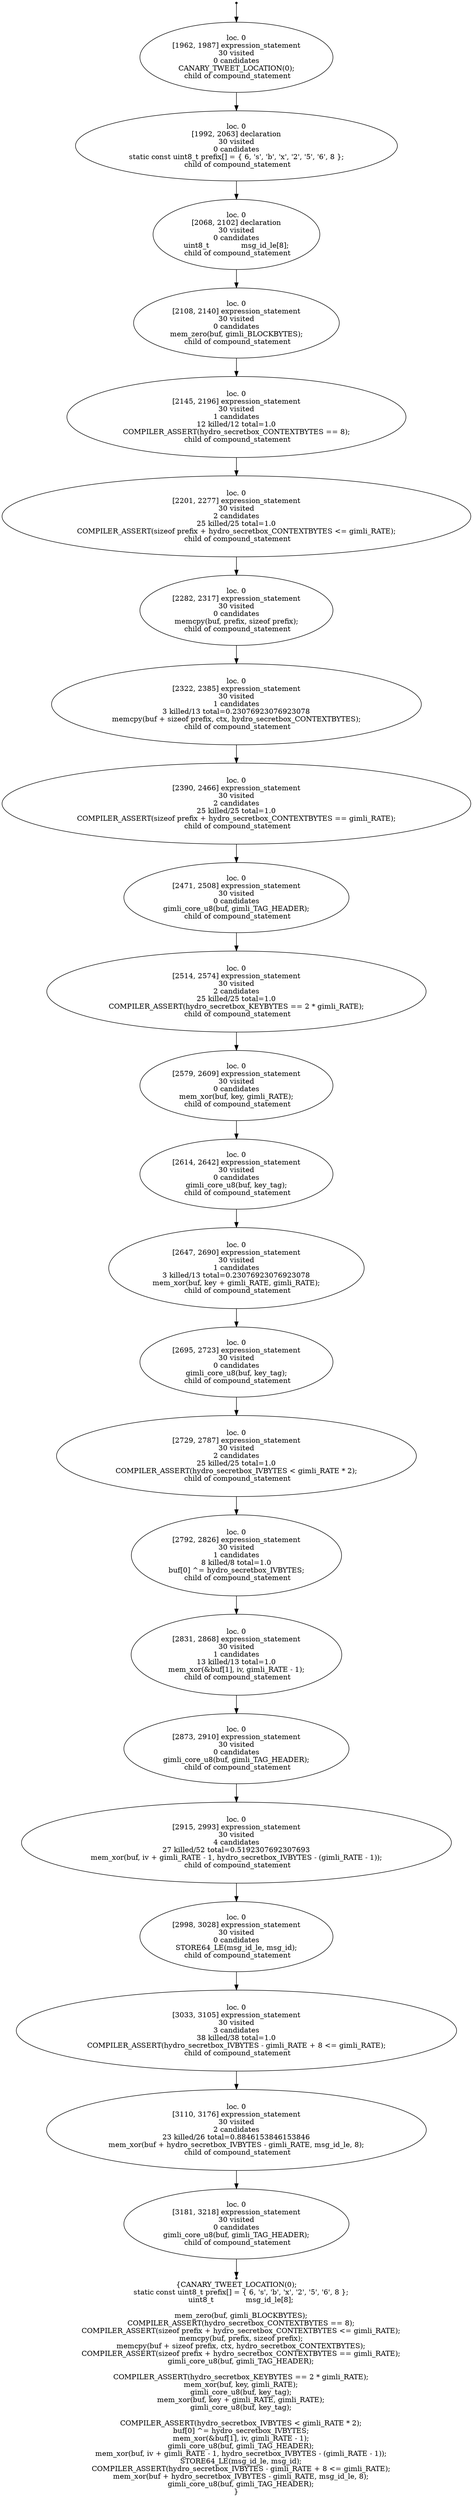 digraph hydro_secretbox_setup_localised_3 {
	initial [shape=point]
	initial -> "loc. 0
[1962, 1987] expression_statement
30 visited
0 candidates
 CANARY_TWEET_LOCATION(0); 
 child of compound_statement"
	final [shape=point]
	"loc. 0
[3181, 3218] expression_statement
30 visited
0 candidates
 gimli_core_u8(buf, gimli_TAG_HEADER); 
 child of compound_statement" -> final
	"loc. 0
[1962, 1987] expression_statement
30 visited
0 candidates
 CANARY_TWEET_LOCATION(0); 
 child of compound_statement"
	"loc. 0
[1962, 1987] expression_statement
30 visited
0 candidates
 CANARY_TWEET_LOCATION(0); 
 child of compound_statement" -> "loc. 0
[1992, 2063] declaration
30 visited
0 candidates
 static const uint8_t prefix[] = { 6, 's', 'b', 'x', '2', '5', '6', 8 }; 
 child of compound_statement"
	"loc. 0
[1992, 2063] declaration
30 visited
0 candidates
 static const uint8_t prefix[] = { 6, 's', 'b', 'x', '2', '5', '6', 8 }; 
 child of compound_statement"
	"loc. 0
[1992, 2063] declaration
30 visited
0 candidates
 static const uint8_t prefix[] = { 6, 's', 'b', 'x', '2', '5', '6', 8 }; 
 child of compound_statement" -> "loc. 0
[2068, 2102] declaration
30 visited
0 candidates
 uint8_t              msg_id_le[8]; 
 child of compound_statement"
	"loc. 0
[2068, 2102] declaration
30 visited
0 candidates
 uint8_t              msg_id_le[8]; 
 child of compound_statement"
	"loc. 0
[2068, 2102] declaration
30 visited
0 candidates
 uint8_t              msg_id_le[8]; 
 child of compound_statement" -> "loc. 0
[2108, 2140] expression_statement
30 visited
0 candidates
 mem_zero(buf, gimli_BLOCKBYTES); 
 child of compound_statement"
	"loc. 0
[2108, 2140] expression_statement
30 visited
0 candidates
 mem_zero(buf, gimli_BLOCKBYTES); 
 child of compound_statement"
	"loc. 0
[2108, 2140] expression_statement
30 visited
0 candidates
 mem_zero(buf, gimli_BLOCKBYTES); 
 child of compound_statement" -> "loc. 0
[2145, 2196] expression_statement
30 visited
1 candidates
12 killed/12 total=1.0
 COMPILER_ASSERT(hydro_secretbox_CONTEXTBYTES == 8); 
 child of compound_statement"
	"loc. 0
[2145, 2196] expression_statement
30 visited
1 candidates
12 killed/12 total=1.0
 COMPILER_ASSERT(hydro_secretbox_CONTEXTBYTES == 8); 
 child of compound_statement"
	"loc. 0
[2145, 2196] expression_statement
30 visited
1 candidates
12 killed/12 total=1.0
 COMPILER_ASSERT(hydro_secretbox_CONTEXTBYTES == 8); 
 child of compound_statement" -> "loc. 0
[2201, 2277] expression_statement
30 visited
2 candidates
25 killed/25 total=1.0
 COMPILER_ASSERT(sizeof prefix + hydro_secretbox_CONTEXTBYTES <= gimli_RATE); 
 child of compound_statement"
	"loc. 0
[2201, 2277] expression_statement
30 visited
2 candidates
25 killed/25 total=1.0
 COMPILER_ASSERT(sizeof prefix + hydro_secretbox_CONTEXTBYTES <= gimli_RATE); 
 child of compound_statement"
	"loc. 0
[2201, 2277] expression_statement
30 visited
2 candidates
25 killed/25 total=1.0
 COMPILER_ASSERT(sizeof prefix + hydro_secretbox_CONTEXTBYTES <= gimli_RATE); 
 child of compound_statement" -> "loc. 0
[2282, 2317] expression_statement
30 visited
0 candidates
 memcpy(buf, prefix, sizeof prefix); 
 child of compound_statement"
	"loc. 0
[2282, 2317] expression_statement
30 visited
0 candidates
 memcpy(buf, prefix, sizeof prefix); 
 child of compound_statement"
	"loc. 0
[2282, 2317] expression_statement
30 visited
0 candidates
 memcpy(buf, prefix, sizeof prefix); 
 child of compound_statement" -> "loc. 0
[2322, 2385] expression_statement
30 visited
1 candidates
3 killed/13 total=0.23076923076923078
 memcpy(buf + sizeof prefix, ctx, hydro_secretbox_CONTEXTBYTES); 
 child of compound_statement"
	"loc. 0
[2322, 2385] expression_statement
30 visited
1 candidates
3 killed/13 total=0.23076923076923078
 memcpy(buf + sizeof prefix, ctx, hydro_secretbox_CONTEXTBYTES); 
 child of compound_statement"
	"loc. 0
[2322, 2385] expression_statement
30 visited
1 candidates
3 killed/13 total=0.23076923076923078
 memcpy(buf + sizeof prefix, ctx, hydro_secretbox_CONTEXTBYTES); 
 child of compound_statement" -> "loc. 0
[2390, 2466] expression_statement
30 visited
2 candidates
25 killed/25 total=1.0
 COMPILER_ASSERT(sizeof prefix + hydro_secretbox_CONTEXTBYTES == gimli_RATE); 
 child of compound_statement"
	"loc. 0
[2390, 2466] expression_statement
30 visited
2 candidates
25 killed/25 total=1.0
 COMPILER_ASSERT(sizeof prefix + hydro_secretbox_CONTEXTBYTES == gimli_RATE); 
 child of compound_statement"
	"loc. 0
[2390, 2466] expression_statement
30 visited
2 candidates
25 killed/25 total=1.0
 COMPILER_ASSERT(sizeof prefix + hydro_secretbox_CONTEXTBYTES == gimli_RATE); 
 child of compound_statement" -> "loc. 0
[2471, 2508] expression_statement
30 visited
0 candidates
 gimli_core_u8(buf, gimli_TAG_HEADER); 
 child of compound_statement"
	"loc. 0
[2471, 2508] expression_statement
30 visited
0 candidates
 gimli_core_u8(buf, gimli_TAG_HEADER); 
 child of compound_statement"
	"loc. 0
[2471, 2508] expression_statement
30 visited
0 candidates
 gimli_core_u8(buf, gimli_TAG_HEADER); 
 child of compound_statement" -> "loc. 0
[2514, 2574] expression_statement
30 visited
2 candidates
25 killed/25 total=1.0
 COMPILER_ASSERT(hydro_secretbox_KEYBYTES == 2 * gimli_RATE); 
 child of compound_statement"
	"loc. 0
[2514, 2574] expression_statement
30 visited
2 candidates
25 killed/25 total=1.0
 COMPILER_ASSERT(hydro_secretbox_KEYBYTES == 2 * gimli_RATE); 
 child of compound_statement"
	"loc. 0
[2514, 2574] expression_statement
30 visited
2 candidates
25 killed/25 total=1.0
 COMPILER_ASSERT(hydro_secretbox_KEYBYTES == 2 * gimli_RATE); 
 child of compound_statement" -> "loc. 0
[2579, 2609] expression_statement
30 visited
0 candidates
 mem_xor(buf, key, gimli_RATE); 
 child of compound_statement"
	"loc. 0
[2579, 2609] expression_statement
30 visited
0 candidates
 mem_xor(buf, key, gimli_RATE); 
 child of compound_statement"
	"loc. 0
[2579, 2609] expression_statement
30 visited
0 candidates
 mem_xor(buf, key, gimli_RATE); 
 child of compound_statement" -> "loc. 0
[2614, 2642] expression_statement
30 visited
0 candidates
 gimli_core_u8(buf, key_tag); 
 child of compound_statement"
	"loc. 0
[2614, 2642] expression_statement
30 visited
0 candidates
 gimli_core_u8(buf, key_tag); 
 child of compound_statement"
	"loc. 0
[2614, 2642] expression_statement
30 visited
0 candidates
 gimli_core_u8(buf, key_tag); 
 child of compound_statement" -> "loc. 0
[2647, 2690] expression_statement
30 visited
1 candidates
3 killed/13 total=0.23076923076923078
 mem_xor(buf, key + gimli_RATE, gimli_RATE); 
 child of compound_statement"
	"loc. 0
[2647, 2690] expression_statement
30 visited
1 candidates
3 killed/13 total=0.23076923076923078
 mem_xor(buf, key + gimli_RATE, gimli_RATE); 
 child of compound_statement"
	"loc. 0
[2647, 2690] expression_statement
30 visited
1 candidates
3 killed/13 total=0.23076923076923078
 mem_xor(buf, key + gimli_RATE, gimli_RATE); 
 child of compound_statement" -> "loc. 0
[2695, 2723] expression_statement
30 visited
0 candidates
 gimli_core_u8(buf, key_tag); 
 child of compound_statement"
	"loc. 0
[2695, 2723] expression_statement
30 visited
0 candidates
 gimli_core_u8(buf, key_tag); 
 child of compound_statement"
	"loc. 0
[2695, 2723] expression_statement
30 visited
0 candidates
 gimli_core_u8(buf, key_tag); 
 child of compound_statement" -> "loc. 0
[2729, 2787] expression_statement
30 visited
2 candidates
25 killed/25 total=1.0
 COMPILER_ASSERT(hydro_secretbox_IVBYTES < gimli_RATE * 2); 
 child of compound_statement"
	"loc. 0
[2729, 2787] expression_statement
30 visited
2 candidates
25 killed/25 total=1.0
 COMPILER_ASSERT(hydro_secretbox_IVBYTES < gimli_RATE * 2); 
 child of compound_statement"
	"loc. 0
[2729, 2787] expression_statement
30 visited
2 candidates
25 killed/25 total=1.0
 COMPILER_ASSERT(hydro_secretbox_IVBYTES < gimli_RATE * 2); 
 child of compound_statement" -> "loc. 0
[2792, 2826] expression_statement
30 visited
1 candidates
8 killed/8 total=1.0
 buf[0] ^= hydro_secretbox_IVBYTES; 
 child of compound_statement"
	"loc. 0
[2792, 2826] expression_statement
30 visited
1 candidates
8 killed/8 total=1.0
 buf[0] ^= hydro_secretbox_IVBYTES; 
 child of compound_statement"
	"loc. 0
[2792, 2826] expression_statement
30 visited
1 candidates
8 killed/8 total=1.0
 buf[0] ^= hydro_secretbox_IVBYTES; 
 child of compound_statement" -> "loc. 0
[2831, 2868] expression_statement
30 visited
1 candidates
13 killed/13 total=1.0
 mem_xor(&buf[1], iv, gimli_RATE - 1); 
 child of compound_statement"
	"loc. 0
[2831, 2868] expression_statement
30 visited
1 candidates
13 killed/13 total=1.0
 mem_xor(&buf[1], iv, gimli_RATE - 1); 
 child of compound_statement"
	"loc. 0
[2831, 2868] expression_statement
30 visited
1 candidates
13 killed/13 total=1.0
 mem_xor(&buf[1], iv, gimli_RATE - 1); 
 child of compound_statement" -> "loc. 0
[2873, 2910] expression_statement
30 visited
0 candidates
 gimli_core_u8(buf, gimli_TAG_HEADER); 
 child of compound_statement"
	"loc. 0
[2873, 2910] expression_statement
30 visited
0 candidates
 gimli_core_u8(buf, gimli_TAG_HEADER); 
 child of compound_statement"
	"loc. 0
[2873, 2910] expression_statement
30 visited
0 candidates
 gimli_core_u8(buf, gimli_TAG_HEADER); 
 child of compound_statement" -> "loc. 0
[2915, 2993] expression_statement
30 visited
4 candidates
27 killed/52 total=0.5192307692307693
 mem_xor(buf, iv + gimli_RATE - 1, hydro_secretbox_IVBYTES - (gimli_RATE - 1)); 
 child of compound_statement"
	"loc. 0
[2915, 2993] expression_statement
30 visited
4 candidates
27 killed/52 total=0.5192307692307693
 mem_xor(buf, iv + gimli_RATE - 1, hydro_secretbox_IVBYTES - (gimli_RATE - 1)); 
 child of compound_statement"
	"loc. 0
[2915, 2993] expression_statement
30 visited
4 candidates
27 killed/52 total=0.5192307692307693
 mem_xor(buf, iv + gimli_RATE - 1, hydro_secretbox_IVBYTES - (gimli_RATE - 1)); 
 child of compound_statement" -> "loc. 0
[2998, 3028] expression_statement
30 visited
0 candidates
 STORE64_LE(msg_id_le, msg_id); 
 child of compound_statement"
	"loc. 0
[2998, 3028] expression_statement
30 visited
0 candidates
 STORE64_LE(msg_id_le, msg_id); 
 child of compound_statement"
	"loc. 0
[2998, 3028] expression_statement
30 visited
0 candidates
 STORE64_LE(msg_id_le, msg_id); 
 child of compound_statement" -> "loc. 0
[3033, 3105] expression_statement
30 visited
3 candidates
38 killed/38 total=1.0
 COMPILER_ASSERT(hydro_secretbox_IVBYTES - gimli_RATE + 8 <= gimli_RATE); 
 child of compound_statement"
	"loc. 0
[3033, 3105] expression_statement
30 visited
3 candidates
38 killed/38 total=1.0
 COMPILER_ASSERT(hydro_secretbox_IVBYTES - gimli_RATE + 8 <= gimli_RATE); 
 child of compound_statement"
	"loc. 0
[3033, 3105] expression_statement
30 visited
3 candidates
38 killed/38 total=1.0
 COMPILER_ASSERT(hydro_secretbox_IVBYTES - gimli_RATE + 8 <= gimli_RATE); 
 child of compound_statement" -> "loc. 0
[3110, 3176] expression_statement
30 visited
2 candidates
23 killed/26 total=0.8846153846153846
 mem_xor(buf + hydro_secretbox_IVBYTES - gimli_RATE, msg_id_le, 8); 
 child of compound_statement"
	"loc. 0
[3110, 3176] expression_statement
30 visited
2 candidates
23 killed/26 total=0.8846153846153846
 mem_xor(buf + hydro_secretbox_IVBYTES - gimli_RATE, msg_id_le, 8); 
 child of compound_statement"
	"loc. 0
[3110, 3176] expression_statement
30 visited
2 candidates
23 killed/26 total=0.8846153846153846
 mem_xor(buf + hydro_secretbox_IVBYTES - gimli_RATE, msg_id_le, 8); 
 child of compound_statement" -> "loc. 0
[3181, 3218] expression_statement
30 visited
0 candidates
 gimli_core_u8(buf, gimli_TAG_HEADER); 
 child of compound_statement"
	"loc. 0
[3181, 3218] expression_statement
30 visited
0 candidates
 gimli_core_u8(buf, gimli_TAG_HEADER); 
 child of compound_statement"
	label="{CANARY_TWEET_LOCATION(0);
    static const uint8_t prefix[] = { 6, 's', 'b', 'x', '2', '5', '6', 8 };
    uint8_t              msg_id_le[8];

    mem_zero(buf, gimli_BLOCKBYTES);
    COMPILER_ASSERT(hydro_secretbox_CONTEXTBYTES == 8);
    COMPILER_ASSERT(sizeof prefix + hydro_secretbox_CONTEXTBYTES <= gimli_RATE);
    memcpy(buf, prefix, sizeof prefix);
    memcpy(buf + sizeof prefix, ctx, hydro_secretbox_CONTEXTBYTES);
    COMPILER_ASSERT(sizeof prefix + hydro_secretbox_CONTEXTBYTES == gimli_RATE);
    gimli_core_u8(buf, gimli_TAG_HEADER);

    COMPILER_ASSERT(hydro_secretbox_KEYBYTES == 2 * gimli_RATE);
    mem_xor(buf, key, gimli_RATE);
    gimli_core_u8(buf, key_tag);
    mem_xor(buf, key + gimli_RATE, gimli_RATE);
    gimli_core_u8(buf, key_tag);

    COMPILER_ASSERT(hydro_secretbox_IVBYTES < gimli_RATE * 2);
    buf[0] ^= hydro_secretbox_IVBYTES;
    mem_xor(&buf[1], iv, gimli_RATE - 1);
    gimli_core_u8(buf, gimli_TAG_HEADER);
    mem_xor(buf, iv + gimli_RATE - 1, hydro_secretbox_IVBYTES - (gimli_RATE - 1));
    STORE64_LE(msg_id_le, msg_id);
    COMPILER_ASSERT(hydro_secretbox_IVBYTES - gimli_RATE + 8 <= gimli_RATE);
    mem_xor(buf + hydro_secretbox_IVBYTES - gimli_RATE, msg_id_le, 8);
    gimli_core_u8(buf, gimli_TAG_HEADER);
}"
}
